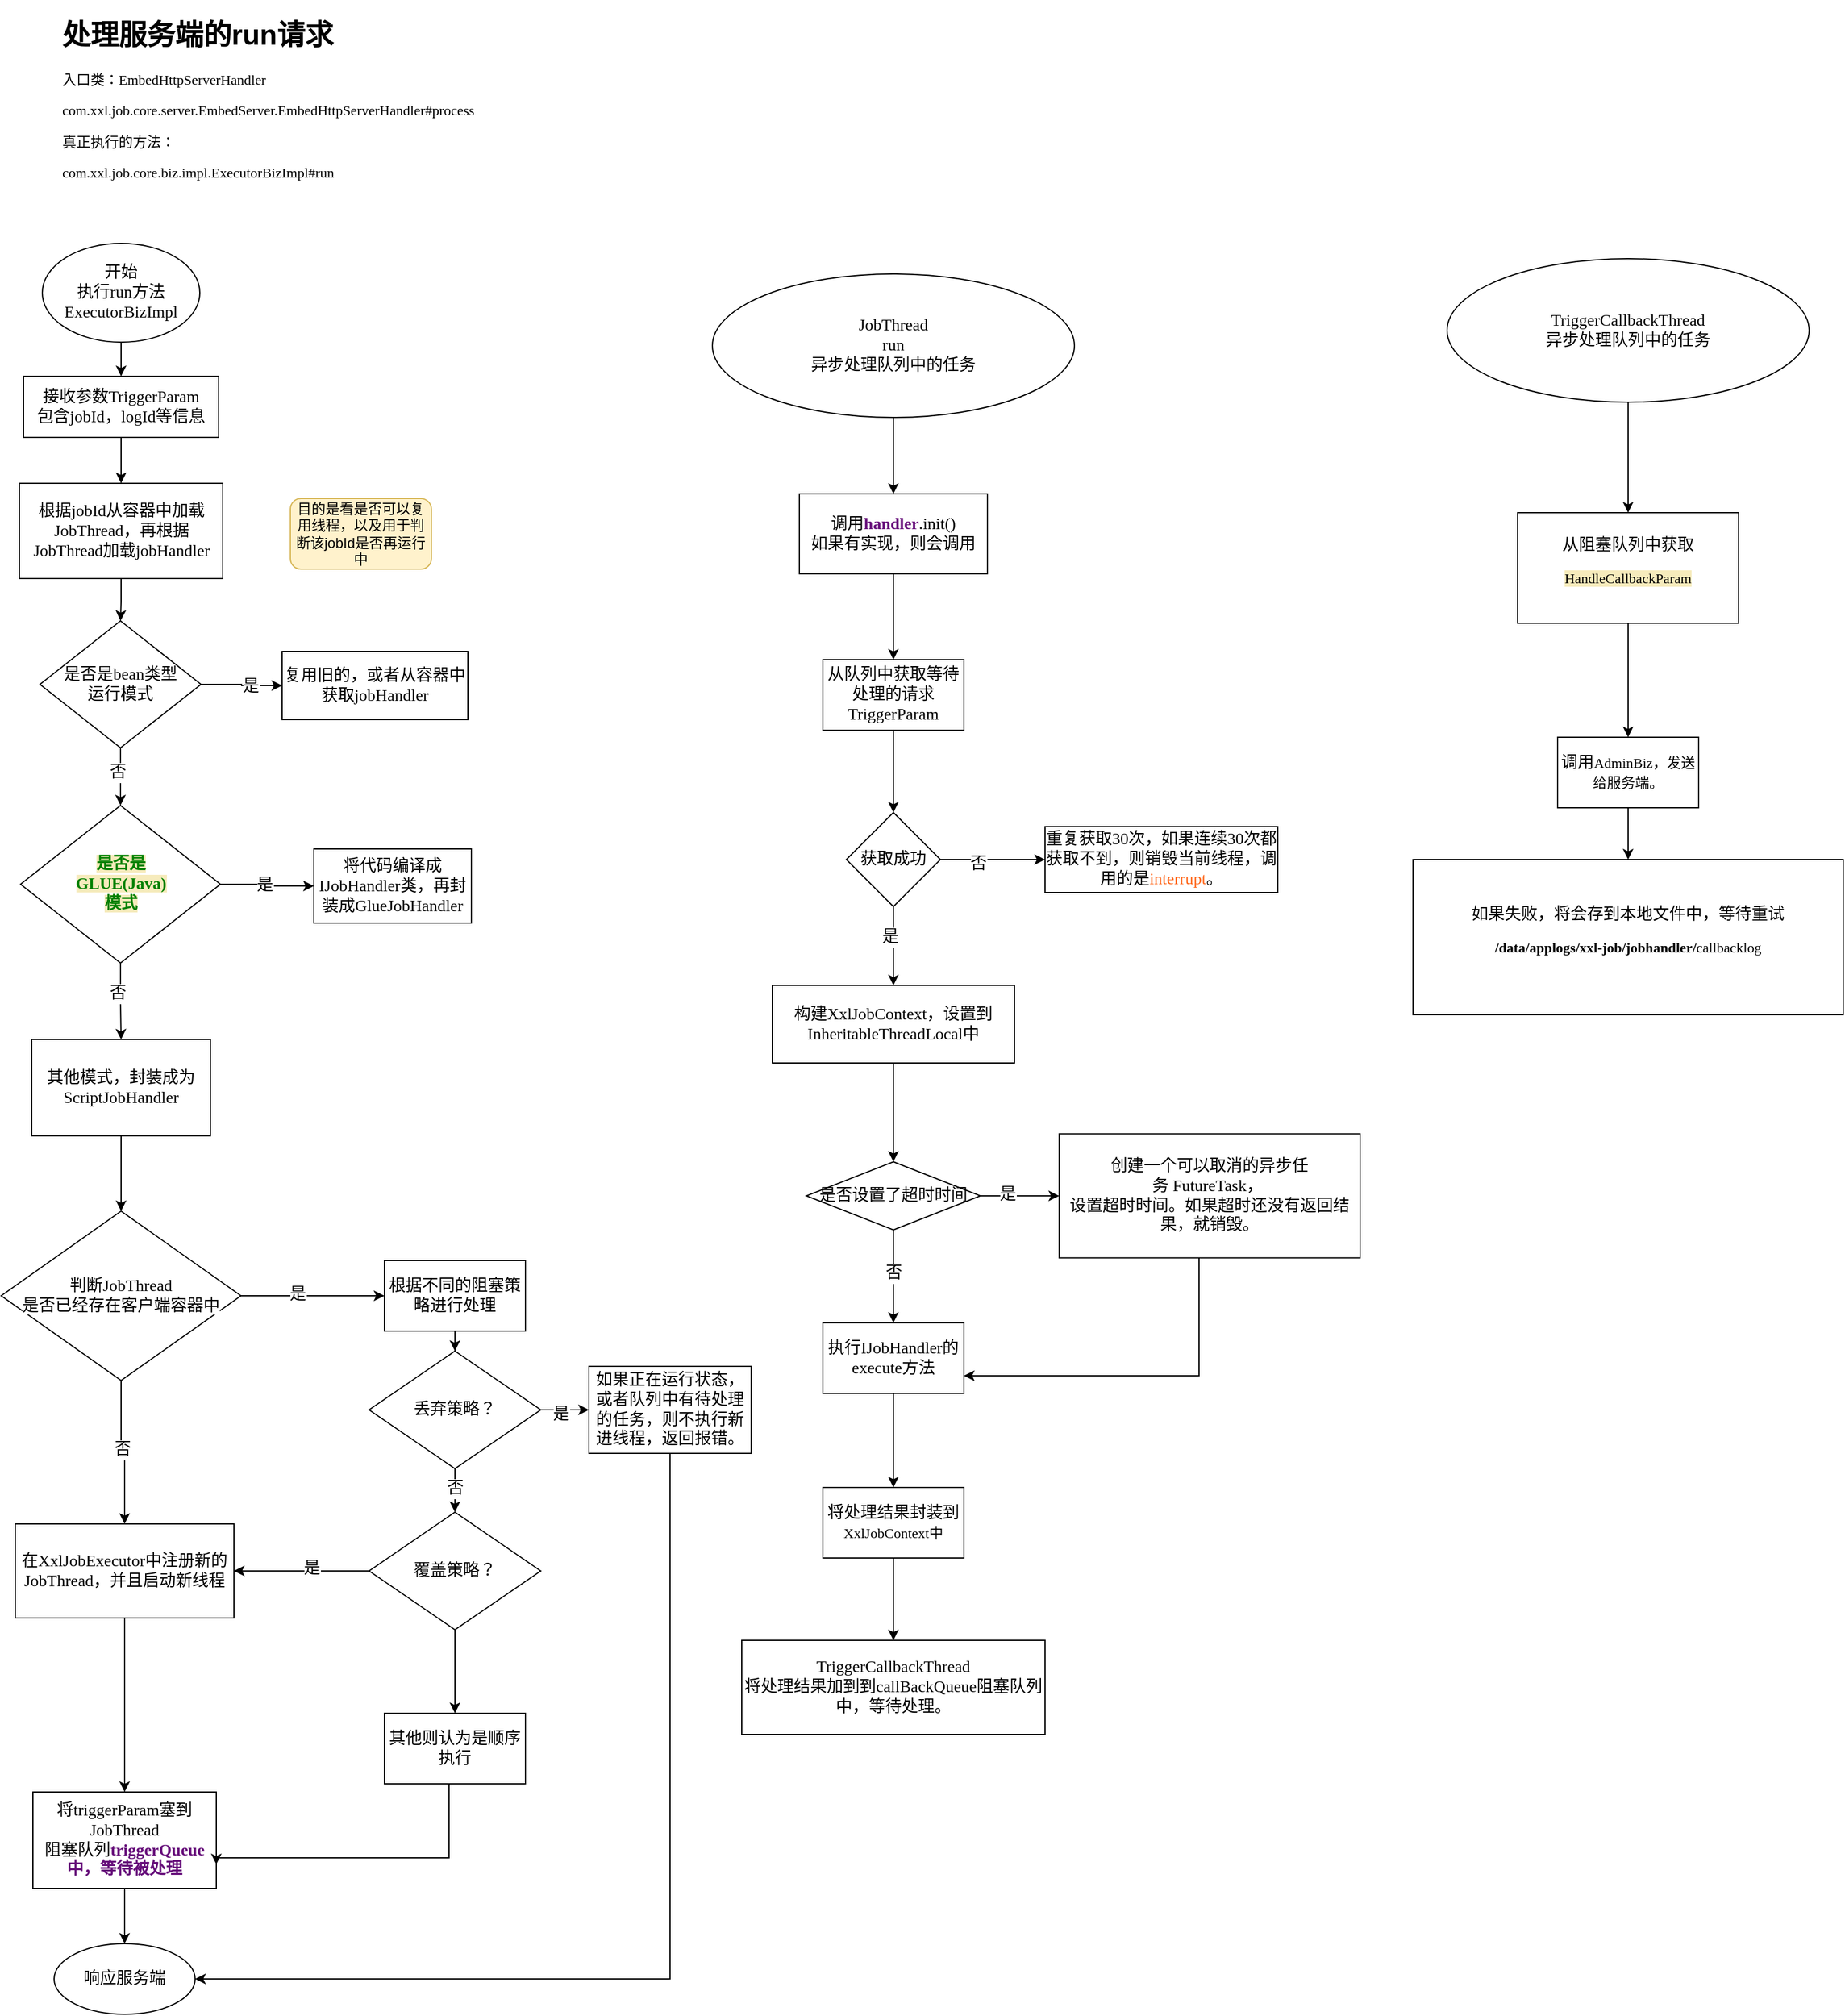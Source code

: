 <mxfile compressed="true" version="14.6.13" type="device"><diagram id="u4tjTjWzsr1SBIeqEmj4" name="第 1 页"><mxGraphModel dx="1113" dy="706" grid="0" gridSize="10" guides="1" tooltips="1" connect="1" arrows="1" fold="1" page="1" pageScale="1" pageWidth="1654" pageHeight="2336" math="0" shadow="0"><root><mxCell id="0"/><mxCell id="1" parent="0"/><mxCell id="8iMYraTy2iBjFbim2KDe-3" value="" style="edgeStyle=orthogonalEdgeStyle;rounded=0;orthogonalLoop=1;jettySize=auto;html=1;fontFamily=Times New Roman;fontSize=14;" parent="1" source="8iMYraTy2iBjFbim2KDe-1" target="8iMYraTy2iBjFbim2KDe-2" edge="1"><mxGeometry relative="1" as="geometry"/></mxCell><mxCell id="8iMYraTy2iBjFbim2KDe-1" value="开始&lt;br style=&quot;font-size: 14px;&quot;&gt;执行run方法&lt;br style=&quot;font-size: 14px;&quot;&gt;&lt;div style=&quot;background-color: rgb(255, 255, 255); font-size: 14px;&quot;&gt;ExecutorBizImpl&lt;/div&gt;" style="ellipse;whiteSpace=wrap;html=1;fontFamily=Times New Roman;fontSize=14;" parent="1" vertex="1"><mxGeometry x="85" y="237" width="134" height="84" as="geometry"/></mxCell><mxCell id="8iMYraTy2iBjFbim2KDe-11" value="" style="edgeStyle=orthogonalEdgeStyle;rounded=0;orthogonalLoop=1;jettySize=auto;html=1;fontFamily=Times New Roman;fontSize=14;" parent="1" source="8iMYraTy2iBjFbim2KDe-2" target="8iMYraTy2iBjFbim2KDe-10" edge="1"><mxGeometry relative="1" as="geometry"/></mxCell><mxCell id="8iMYraTy2iBjFbim2KDe-2" value="接收参数&lt;span style=&quot;background-color: rgb(255, 255, 255); font-size: 14px;&quot;&gt;TriggerParam&lt;br style=&quot;font-size: 14px;&quot;&gt;包含jobId，logId等信息&lt;br style=&quot;font-size: 14px;&quot;&gt;&lt;/span&gt;" style="whiteSpace=wrap;html=1;fontFamily=Times New Roman;fontSize=14;" parent="1" vertex="1"><mxGeometry x="69" y="350" width="166" height="52" as="geometry"/></mxCell><mxCell id="8iMYraTy2iBjFbim2KDe-14" value="" style="edgeStyle=orthogonalEdgeStyle;rounded=0;orthogonalLoop=1;jettySize=auto;html=1;fontFamily=Times New Roman;fontSize=14;" parent="1" source="8iMYraTy2iBjFbim2KDe-4" target="8iMYraTy2iBjFbim2KDe-13" edge="1"><mxGeometry relative="1" as="geometry"/></mxCell><mxCell id="8iMYraTy2iBjFbim2KDe-15" value="是" style="edgeLabel;html=1;align=center;verticalAlign=middle;resizable=0;points=[];fontFamily=Times New Roman;fontSize=14;" parent="8iMYraTy2iBjFbim2KDe-14" vertex="1" connectable="0"><mxGeometry x="0.233" y="-1" relative="1" as="geometry"><mxPoint as="offset"/></mxGeometry></mxCell><mxCell id="8iMYraTy2iBjFbim2KDe-42" value="" style="edgeStyle=orthogonalEdgeStyle;rounded=0;orthogonalLoop=1;jettySize=auto;html=1;fontFamily=Times New Roman;fontSize=14;" parent="1" source="8iMYraTy2iBjFbim2KDe-4" target="8iMYraTy2iBjFbim2KDe-41" edge="1"><mxGeometry relative="1" as="geometry"/></mxCell><mxCell id="8iMYraTy2iBjFbim2KDe-48" value="否" style="edgeLabel;html=1;align=center;verticalAlign=middle;resizable=0;points=[];fontFamily=Times New Roman;fontSize=14;" parent="8iMYraTy2iBjFbim2KDe-42" vertex="1" connectable="0"><mxGeometry x="-0.15" y="-3" relative="1" as="geometry"><mxPoint as="offset"/></mxGeometry></mxCell><mxCell id="8iMYraTy2iBjFbim2KDe-4" value="是否是bean类型&lt;br&gt;运行模式" style="rhombus;whiteSpace=wrap;html=1;fontFamily=Times New Roman;fontSize=14;" parent="1" vertex="1"><mxGeometry x="83" y="558" width="137" height="108" as="geometry"/></mxCell><mxCell id="8iMYraTy2iBjFbim2KDe-12" value="" style="edgeStyle=orthogonalEdgeStyle;rounded=0;orthogonalLoop=1;jettySize=auto;html=1;fontFamily=Times New Roman;fontSize=14;" parent="1" source="8iMYraTy2iBjFbim2KDe-10" target="8iMYraTy2iBjFbim2KDe-4" edge="1"><mxGeometry relative="1" as="geometry"/></mxCell><mxCell id="8iMYraTy2iBjFbim2KDe-10" value="&lt;span style=&quot;background-color: rgb(255 , 255 , 255) ; font-size: 14px&quot;&gt;根据&lt;/span&gt;&lt;span style=&quot;background-color: rgb(255 , 255 , 255) ; font-size: 14px&quot;&gt;jobId从容器中加载&lt;/span&gt;&lt;span style=&quot;background-color: rgb(255 , 255 , 255) ; font-size: 14px&quot;&gt;JobThread，再根据&lt;/span&gt;&lt;span style=&quot;background-color: rgb(255 , 255 , 255) ; font-size: 14px&quot;&gt;JobThread加载&lt;/span&gt;&lt;span style=&quot;background-color: rgb(255 , 255 , 255) ; font-size: 14px&quot;&gt;jobHandler&lt;/span&gt;" style="whiteSpace=wrap;html=1;fontFamily=Times New Roman;fontSize=14;" parent="1" vertex="1"><mxGeometry x="65.5" y="441" width="173" height="81" as="geometry"/></mxCell><mxCell id="8iMYraTy2iBjFbim2KDe-13" value="复用旧的，或者从容器中获取&lt;span style=&quot;background-color: rgb(255, 255, 255); font-size: 14px;&quot;&gt;jobHandler&lt;/span&gt;" style="whiteSpace=wrap;html=1;fontFamily=Times New Roman;fontSize=14;" parent="1" vertex="1"><mxGeometry x="289" y="584" width="158" height="58" as="geometry"/></mxCell><mxCell id="8iMYraTy2iBjFbim2KDe-18" value="" style="edgeStyle=orthogonalEdgeStyle;rounded=0;orthogonalLoop=1;jettySize=auto;html=1;" parent="1" edge="1"><mxGeometry relative="1" as="geometry"><mxPoint x="941" y="345" as="sourcePoint"/></mxGeometry></mxCell><mxCell id="8iMYraTy2iBjFbim2KDe-20" value="" style="edgeStyle=orthogonalEdgeStyle;rounded=0;orthogonalLoop=1;jettySize=auto;html=1;" parent="1" edge="1"><mxGeometry relative="1" as="geometry"><mxPoint x="941" y="476" as="sourcePoint"/></mxGeometry></mxCell><mxCell id="8iMYraTy2iBjFbim2KDe-22" value="" style="edgeStyle=orthogonalEdgeStyle;rounded=0;orthogonalLoop=1;jettySize=auto;html=1;" parent="1" edge="1"><mxGeometry relative="1" as="geometry"><mxPoint x="941" y="601" as="sourcePoint"/></mxGeometry></mxCell><mxCell id="8iMYraTy2iBjFbim2KDe-25" value="" style="edgeStyle=orthogonalEdgeStyle;rounded=0;orthogonalLoop=1;jettySize=auto;html=1;fontFamily=Times New Roman;fontSize=14;" parent="1" source="8iMYraTy2iBjFbim2KDe-23" target="8iMYraTy2iBjFbim2KDe-24" edge="1"><mxGeometry relative="1" as="geometry"/></mxCell><mxCell id="8iMYraTy2iBjFbim2KDe-23" value="&lt;div style=&quot;background-color: rgb(255, 255, 255); font-size: 14px;&quot;&gt;JobThread&lt;/div&gt;&lt;div style=&quot;background-color: rgb(255, 255, 255); font-size: 14px;&quot;&gt;run&lt;/div&gt;&lt;div style=&quot;background-color: rgb(255, 255, 255); font-size: 14px;&quot;&gt;异步处理队列中的任务&lt;/div&gt;" style="ellipse;whiteSpace=wrap;html=1;fontFamily=Times New Roman;fontSize=14;" parent="1" vertex="1"><mxGeometry x="655" y="263" width="308" height="122" as="geometry"/></mxCell><mxCell id="8iMYraTy2iBjFbim2KDe-119" value="" style="edgeStyle=orthogonalEdgeStyle;rounded=0;orthogonalLoop=1;jettySize=auto;html=1;fontFamily=Times New Roman;fontSize=14;" parent="1" source="8iMYraTy2iBjFbim2KDe-24" target="8iMYraTy2iBjFbim2KDe-118" edge="1"><mxGeometry relative="1" as="geometry"/></mxCell><mxCell id="8iMYraTy2iBjFbim2KDe-24" value="调用&lt;span style=&quot;font-size: 14px; color: rgb(102, 14, 122); font-weight: bold;&quot;&gt;handler&lt;/span&gt;&lt;span style=&quot;background-color: rgb(255, 255, 255); font-size: 14px;&quot;&gt;.init()&lt;br style=&quot;font-size: 14px;&quot;&gt;如果有实现，则会调用&lt;br style=&quot;font-size: 14px;&quot;&gt;&lt;/span&gt;" style="whiteSpace=wrap;html=1;fontFamily=Times New Roman;fontSize=14;" parent="1" vertex="1"><mxGeometry x="729" y="450" width="160" height="68" as="geometry"/></mxCell><mxCell id="8iMYraTy2iBjFbim2KDe-38" value="&lt;h1&gt;处理服务端的run请求&lt;/h1&gt;&lt;p&gt;入口类：&lt;span style=&quot;background-color: rgb(255 , 255 , 255) ; font-family: &amp;#34;menlo&amp;#34; ; font-size: 9pt&quot;&gt;EmbedHttpServerHandler&lt;/span&gt;&lt;/p&gt;&lt;p&gt;&lt;span style=&quot;background-color: rgb(255 , 255 , 255)&quot;&gt;&lt;font face=&quot;Menlo&quot;&gt;com.xxl.job.core.server.EmbedServer.EmbedHttpServerHandler#process&lt;/font&gt;&lt;br&gt;&lt;/span&gt;&lt;/p&gt;&lt;p&gt;&lt;font face=&quot;Menlo&quot;&gt;&lt;span style=&quot;background-color: rgb(255 , 255 , 255)&quot;&gt;真正执行的方法：&lt;/span&gt;&lt;/font&gt;&lt;/p&gt;&lt;p&gt;&lt;font face=&quot;Menlo&quot;&gt;&lt;span style=&quot;background-color: rgb(255 , 255 , 255)&quot;&gt;com.xxl.job.core.biz.impl.ExecutorBizImpl#run&lt;br&gt;&lt;/span&gt;&lt;/font&gt;&lt;/p&gt;" style="text;html=1;strokeColor=none;fillColor=none;spacing=5;spacingTop=-20;whiteSpace=wrap;overflow=hidden;rounded=0;" parent="1" vertex="1"><mxGeometry x="97" y="40" width="565" height="156" as="geometry"/></mxCell><mxCell id="8iMYraTy2iBjFbim2KDe-46" value="" style="edgeStyle=orthogonalEdgeStyle;rounded=0;orthogonalLoop=1;jettySize=auto;html=1;fontFamily=Times New Roman;fontSize=14;" parent="1" source="8iMYraTy2iBjFbim2KDe-41" target="8iMYraTy2iBjFbim2KDe-45" edge="1"><mxGeometry relative="1" as="geometry"/></mxCell><mxCell id="8iMYraTy2iBjFbim2KDe-47" value="是" style="edgeLabel;html=1;align=center;verticalAlign=middle;resizable=0;points=[];fontFamily=Times New Roman;fontSize=14;" parent="8iMYraTy2iBjFbim2KDe-46" vertex="1" connectable="0"><mxGeometry x="-0.011" y="-3" relative="1" as="geometry"><mxPoint as="offset"/></mxGeometry></mxCell><mxCell id="8iMYraTy2iBjFbim2KDe-50" value="" style="edgeStyle=orthogonalEdgeStyle;rounded=0;orthogonalLoop=1;jettySize=auto;html=1;fontFamily=Times New Roman;fontSize=14;" parent="1" source="8iMYraTy2iBjFbim2KDe-41" target="8iMYraTy2iBjFbim2KDe-49" edge="1"><mxGeometry relative="1" as="geometry"/></mxCell><mxCell id="8iMYraTy2iBjFbim2KDe-51" value="否" style="edgeLabel;html=1;align=center;verticalAlign=middle;resizable=0;points=[];fontFamily=Times New Roman;fontSize=14;" parent="8iMYraTy2iBjFbim2KDe-50" vertex="1" connectable="0"><mxGeometry x="-0.2" y="-3" relative="1" as="geometry"><mxPoint as="offset"/></mxGeometry></mxCell><mxCell id="8iMYraTy2iBjFbim2KDe-41" value="&lt;div style=&quot;background-color: rgb(255, 255, 255); font-size: 14px;&quot;&gt;&lt;span style=&quot;color: rgb(0, 128, 0); background-color: rgb(246, 235, 188); font-weight: bold; font-size: 14px;&quot;&gt;是否是&lt;/span&gt;&lt;/div&gt;&lt;div style=&quot;background-color: rgb(255, 255, 255); font-size: 14px;&quot;&gt;&lt;span style=&quot;color: rgb(0, 128, 0); background-color: rgb(246, 235, 188); font-weight: bold; font-size: 14px;&quot;&gt;GLUE(Java)&lt;/span&gt;&lt;/div&gt;&lt;div style=&quot;font-size: 14px;&quot;&gt;&lt;font color=&quot;#008000&quot; style=&quot;font-size: 14px;&quot;&gt;&lt;span style=&quot;background-color: rgb(246, 235, 188); font-size: 14px;&quot;&gt;&lt;b style=&quot;font-size: 14px;&quot;&gt;模式&lt;/b&gt;&lt;/span&gt;&lt;/font&gt;&lt;/div&gt;" style="rhombus;whiteSpace=wrap;html=1;fontFamily=Times New Roman;fontSize=14;" parent="1" vertex="1"><mxGeometry x="66.5" y="715" width="170" height="134" as="geometry"/></mxCell><mxCell id="8iMYraTy2iBjFbim2KDe-45" value="将代码编译成&lt;span style=&quot;background-color: rgb(255, 255, 255); font-size: 14px;&quot;&gt;IJobHandler类，再封装成&lt;/span&gt;&lt;span style=&quot;background-color: rgb(255, 255, 255); font-size: 14px;&quot;&gt;GlueJobHandler&lt;/span&gt;" style="whiteSpace=wrap;html=1;fontFamily=Times New Roman;fontSize=14;" parent="1" vertex="1"><mxGeometry x="316" y="752" width="134" height="63" as="geometry"/></mxCell><mxCell id="8iMYraTy2iBjFbim2KDe-57" value="" style="edgeStyle=orthogonalEdgeStyle;rounded=0;orthogonalLoop=1;jettySize=auto;html=1;fontFamily=Times New Roman;fontSize=14;" parent="1" source="8iMYraTy2iBjFbim2KDe-49" target="8iMYraTy2iBjFbim2KDe-56" edge="1"><mxGeometry relative="1" as="geometry"/></mxCell><mxCell id="8iMYraTy2iBjFbim2KDe-49" value="&lt;div&gt;其他模式，封装成为&lt;/div&gt;&lt;div&gt;ScriptJobHandler&lt;/div&gt;" style="whiteSpace=wrap;html=1;fontFamily=Times New Roman;fontSize=14;" parent="1" vertex="1"><mxGeometry x="76" y="914" width="152" height="82" as="geometry"/></mxCell><mxCell id="8iMYraTy2iBjFbim2KDe-59" value="" style="edgeStyle=orthogonalEdgeStyle;rounded=0;orthogonalLoop=1;jettySize=auto;html=1;fontFamily=Times New Roman;fontSize=14;" parent="1" source="8iMYraTy2iBjFbim2KDe-56" target="8iMYraTy2iBjFbim2KDe-58" edge="1"><mxGeometry relative="1" as="geometry"/></mxCell><mxCell id="8iMYraTy2iBjFbim2KDe-60" value="是" style="edgeLabel;html=1;align=center;verticalAlign=middle;resizable=0;points=[];fontFamily=Times New Roman;fontSize=14;" parent="8iMYraTy2iBjFbim2KDe-59" vertex="1" connectable="0"><mxGeometry x="-0.213" y="1" relative="1" as="geometry"><mxPoint as="offset"/></mxGeometry></mxCell><mxCell id="8iMYraTy2iBjFbim2KDe-62" value="" style="edgeStyle=orthogonalEdgeStyle;rounded=0;orthogonalLoop=1;jettySize=auto;html=1;fontFamily=Times New Roman;fontSize=14;" parent="1" source="8iMYraTy2iBjFbim2KDe-56" target="8iMYraTy2iBjFbim2KDe-61" edge="1"><mxGeometry relative="1" as="geometry"/></mxCell><mxCell id="8iMYraTy2iBjFbim2KDe-64" value="否" style="edgeLabel;html=1;align=center;verticalAlign=middle;resizable=0;points=[];fontFamily=Times New Roman;fontSize=14;" parent="8iMYraTy2iBjFbim2KDe-62" vertex="1" connectable="0"><mxGeometry x="-0.066" y="1" relative="1" as="geometry"><mxPoint as="offset"/></mxGeometry></mxCell><mxCell id="8iMYraTy2iBjFbim2KDe-56" value="判断&lt;span style=&quot;background-color: rgb(255 , 255 , 255) ; font-size: 14px&quot;&gt;JobThread&lt;br&gt;是否已经存在客户端容器中&lt;/span&gt;" style="rhombus;whiteSpace=wrap;html=1;fontFamily=Times New Roman;fontSize=14;" parent="1" vertex="1"><mxGeometry x="50" y="1060" width="204" height="144" as="geometry"/></mxCell><mxCell id="8iMYraTy2iBjFbim2KDe-77" value="" style="edgeStyle=orthogonalEdgeStyle;rounded=0;orthogonalLoop=1;jettySize=auto;html=1;fontFamily=Times New Roman;fontSize=14;" parent="1" source="8iMYraTy2iBjFbim2KDe-58" target="8iMYraTy2iBjFbim2KDe-76" edge="1"><mxGeometry relative="1" as="geometry"/></mxCell><mxCell id="8iMYraTy2iBjFbim2KDe-58" value="根据不同的阻塞策略进行处理" style="whiteSpace=wrap;html=1;fontFamily=Times New Roman;fontSize=14;" parent="1" vertex="1"><mxGeometry x="376" y="1102" width="120" height="60" as="geometry"/></mxCell><mxCell id="8iMYraTy2iBjFbim2KDe-70" value="" style="edgeStyle=orthogonalEdgeStyle;rounded=0;orthogonalLoop=1;jettySize=auto;html=1;fontFamily=Times New Roman;fontSize=14;" parent="1" source="8iMYraTy2iBjFbim2KDe-61" target="8iMYraTy2iBjFbim2KDe-69" edge="1"><mxGeometry relative="1" as="geometry"/></mxCell><mxCell id="8iMYraTy2iBjFbim2KDe-61" value="在&lt;span style=&quot;background-color: rgb(255, 255, 255); font-size: 14px;&quot;&gt;XxlJobExecutor中注册新的&lt;/span&gt;&lt;span style=&quot;background-color: rgb(255, 255, 255); font-size: 14px;&quot;&gt;JobThread，并且启动新线程&lt;/span&gt;" style="whiteSpace=wrap;html=1;fontFamily=Times New Roman;fontSize=14;" parent="1" vertex="1"><mxGeometry x="62" y="1326" width="186" height="80" as="geometry"/></mxCell><mxCell id="8iMYraTy2iBjFbim2KDe-98" value="" style="edgeStyle=orthogonalEdgeStyle;rounded=0;orthogonalLoop=1;jettySize=auto;html=1;fontFamily=Times New Roman;fontSize=14;" parent="1" source="8iMYraTy2iBjFbim2KDe-69" target="8iMYraTy2iBjFbim2KDe-97" edge="1"><mxGeometry relative="1" as="geometry"/></mxCell><mxCell id="8iMYraTy2iBjFbim2KDe-69" value="将&lt;span style=&quot;background-color: rgb(255 , 255 , 255) ; font-size: 14px&quot;&gt;triggerParam塞到&lt;/span&gt;&lt;span style=&quot;background-color: rgb(255 , 255 , 255) ; font-size: 14px&quot;&gt;JobThread&lt;/span&gt;&lt;span style=&quot;background-color: rgb(255 , 255 , 255) ; font-size: 14px&quot;&gt;&lt;br style=&quot;font-size: 14px&quot;&gt;阻塞队列&lt;/span&gt;&lt;span style=&quot;color: rgb(102 , 14 , 122) ; font-weight: bold ; background-color: rgb(255 , 255 , 255) ; font-size: 14px&quot;&gt;triggerQueue中，等待被处理&lt;/span&gt;" style="whiteSpace=wrap;html=1;fontFamily=Times New Roman;fontSize=14;" parent="1" vertex="1"><mxGeometry x="77" y="1554" width="156" height="82" as="geometry"/></mxCell><mxCell id="8iMYraTy2iBjFbim2KDe-80" value="" style="edgeStyle=orthogonalEdgeStyle;rounded=0;orthogonalLoop=1;jettySize=auto;html=1;fontFamily=Times New Roman;fontSize=14;" parent="1" source="8iMYraTy2iBjFbim2KDe-76" target="8iMYraTy2iBjFbim2KDe-79" edge="1"><mxGeometry relative="1" as="geometry"/></mxCell><mxCell id="8iMYraTy2iBjFbim2KDe-81" value="否" style="edgeLabel;html=1;align=center;verticalAlign=middle;resizable=0;points=[];fontFamily=Times New Roman;fontSize=14;" parent="8iMYraTy2iBjFbim2KDe-80" vertex="1" connectable="0"><mxGeometry x="-0.22" relative="1" as="geometry"><mxPoint as="offset"/></mxGeometry></mxCell><mxCell id="8iMYraTy2iBjFbim2KDe-88" value="" style="edgeStyle=orthogonalEdgeStyle;rounded=0;orthogonalLoop=1;jettySize=auto;html=1;fontFamily=Times New Roman;fontSize=14;" parent="1" source="8iMYraTy2iBjFbim2KDe-76" target="8iMYraTy2iBjFbim2KDe-87" edge="1"><mxGeometry relative="1" as="geometry"/></mxCell><mxCell id="8iMYraTy2iBjFbim2KDe-89" value="是" style="edgeLabel;html=1;align=center;verticalAlign=middle;resizable=0;points=[];fontFamily=Times New Roman;fontSize=14;" parent="8iMYraTy2iBjFbim2KDe-88" vertex="1" connectable="0"><mxGeometry x="-0.161" y="-4" relative="1" as="geometry"><mxPoint as="offset"/></mxGeometry></mxCell><mxCell id="8iMYraTy2iBjFbim2KDe-76" value="丢弃策略？" style="rhombus;whiteSpace=wrap;html=1;fontFamily=Times New Roman;fontSize=14;" parent="1" vertex="1"><mxGeometry x="363" y="1179" width="146" height="100" as="geometry"/></mxCell><mxCell id="8iMYraTy2iBjFbim2KDe-82" style="edgeStyle=orthogonalEdgeStyle;rounded=0;orthogonalLoop=1;jettySize=auto;html=1;fontFamily=Times New Roman;fontSize=14;" parent="1" source="8iMYraTy2iBjFbim2KDe-79" target="8iMYraTy2iBjFbim2KDe-61" edge="1"><mxGeometry relative="1" as="geometry"/></mxCell><mxCell id="8iMYraTy2iBjFbim2KDe-83" value="是" style="edgeLabel;html=1;align=center;verticalAlign=middle;resizable=0;points=[];fontFamily=Times New Roman;fontSize=14;" parent="8iMYraTy2iBjFbim2KDe-82" vertex="1" connectable="0"><mxGeometry x="-0.151" y="-2" relative="1" as="geometry"><mxPoint as="offset"/></mxGeometry></mxCell><mxCell id="8iMYraTy2iBjFbim2KDe-85" value="" style="edgeStyle=orthogonalEdgeStyle;rounded=0;orthogonalLoop=1;jettySize=auto;html=1;fontFamily=Times New Roman;fontSize=14;" parent="1" source="8iMYraTy2iBjFbim2KDe-79" target="8iMYraTy2iBjFbim2KDe-84" edge="1"><mxGeometry relative="1" as="geometry"/></mxCell><mxCell id="8iMYraTy2iBjFbim2KDe-79" value="覆盖策略？" style="rhombus;whiteSpace=wrap;html=1;fontFamily=Times New Roman;fontSize=14;" parent="1" vertex="1"><mxGeometry x="363" y="1316" width="146" height="100" as="geometry"/></mxCell><mxCell id="8iMYraTy2iBjFbim2KDe-86" style="edgeStyle=orthogonalEdgeStyle;rounded=0;orthogonalLoop=1;jettySize=auto;html=1;entryX=1;entryY=0.75;entryDx=0;entryDy=0;fontFamily=Times New Roman;fontSize=14;" parent="1" source="8iMYraTy2iBjFbim2KDe-84" target="8iMYraTy2iBjFbim2KDe-69" edge="1"><mxGeometry relative="1" as="geometry"><Array as="points"><mxPoint x="431" y="1610"/></Array></mxGeometry></mxCell><mxCell id="8iMYraTy2iBjFbim2KDe-84" value="其他则认为是顺序执行" style="whiteSpace=wrap;html=1;fontFamily=Times New Roman;fontSize=14;" parent="1" vertex="1"><mxGeometry x="376" y="1487" width="120" height="60" as="geometry"/></mxCell><mxCell id="wRiNrH_xBujUPNKRcKPB-4" style="edgeStyle=orthogonalEdgeStyle;rounded=0;orthogonalLoop=1;jettySize=auto;html=1;" edge="1" parent="1" source="8iMYraTy2iBjFbim2KDe-87" target="8iMYraTy2iBjFbim2KDe-97"><mxGeometry relative="1" as="geometry"><Array as="points"><mxPoint x="619" y="1713"/></Array></mxGeometry></mxCell><mxCell id="8iMYraTy2iBjFbim2KDe-87" value="如果正在运行状态，或者队列中有待处理的任务，则不执行新进线程，返回报错。" style="whiteSpace=wrap;html=1;fontFamily=Times New Roman;fontSize=14;" parent="1" vertex="1"><mxGeometry x="550" y="1192" width="138" height="74" as="geometry"/></mxCell><mxCell id="8iMYraTy2iBjFbim2KDe-97" value="响应服务端" style="ellipse;whiteSpace=wrap;html=1;fontFamily=Times New Roman;fontSize=14;" parent="1" vertex="1"><mxGeometry x="95" y="1683" width="120" height="60" as="geometry"/></mxCell><mxCell id="8iMYraTy2iBjFbim2KDe-121" value="" style="edgeStyle=orthogonalEdgeStyle;rounded=0;orthogonalLoop=1;jettySize=auto;html=1;fontFamily=Times New Roman;fontSize=14;" parent="1" source="8iMYraTy2iBjFbim2KDe-118" target="8iMYraTy2iBjFbim2KDe-120" edge="1"><mxGeometry relative="1" as="geometry"/></mxCell><mxCell id="8iMYraTy2iBjFbim2KDe-118" value="从队列中获取等待处理的请求&lt;span style=&quot;background-color: rgb(255, 255, 255); font-size: 14px;&quot;&gt;TriggerParam&lt;/span&gt;" style="whiteSpace=wrap;html=1;fontFamily=Times New Roman;fontSize=14;" parent="1" vertex="1"><mxGeometry x="749" y="591" width="120" height="60" as="geometry"/></mxCell><mxCell id="8iMYraTy2iBjFbim2KDe-123" value="" style="edgeStyle=orthogonalEdgeStyle;rounded=0;orthogonalLoop=1;jettySize=auto;html=1;fontFamily=Times New Roman;fontSize=14;" parent="1" source="8iMYraTy2iBjFbim2KDe-120" target="8iMYraTy2iBjFbim2KDe-122" edge="1"><mxGeometry relative="1" as="geometry"/></mxCell><mxCell id="8iMYraTy2iBjFbim2KDe-124" value="是" style="edgeLabel;html=1;align=center;verticalAlign=middle;resizable=0;points=[];fontFamily=Times New Roman;fontSize=14;" parent="8iMYraTy2iBjFbim2KDe-123" vertex="1" connectable="0"><mxGeometry x="-0.233" y="-3" relative="1" as="geometry"><mxPoint as="offset"/></mxGeometry></mxCell><mxCell id="8iMYraTy2iBjFbim2KDe-126" value="" style="edgeStyle=orthogonalEdgeStyle;rounded=0;orthogonalLoop=1;jettySize=auto;html=1;fontFamily=Times New Roman;fontSize=14;" parent="1" source="8iMYraTy2iBjFbim2KDe-120" target="8iMYraTy2iBjFbim2KDe-125" edge="1"><mxGeometry relative="1" as="geometry"/></mxCell><mxCell id="8iMYraTy2iBjFbim2KDe-127" value="否" style="edgeLabel;html=1;align=center;verticalAlign=middle;resizable=0;points=[];fontFamily=Times New Roman;fontSize=14;" parent="8iMYraTy2iBjFbim2KDe-126" vertex="1" connectable="0"><mxGeometry x="-0.289" y="-4" relative="1" as="geometry"><mxPoint as="offset"/></mxGeometry></mxCell><mxCell id="8iMYraTy2iBjFbim2KDe-120" value="获取成功" style="rhombus;whiteSpace=wrap;html=1;fontFamily=Times New Roman;fontSize=14;" parent="1" vertex="1"><mxGeometry x="769" y="721" width="80" height="80" as="geometry"/></mxCell><mxCell id="8iMYraTy2iBjFbim2KDe-130" value="" style="edgeStyle=orthogonalEdgeStyle;rounded=0;orthogonalLoop=1;jettySize=auto;html=1;fontFamily=Times New Roman;fontSize=14;" parent="1" source="8iMYraTy2iBjFbim2KDe-122" target="8iMYraTy2iBjFbim2KDe-129" edge="1"><mxGeometry relative="1" as="geometry"/></mxCell><mxCell id="8iMYraTy2iBjFbim2KDe-122" value="构建&lt;span style=&quot;background-color: rgb(255, 255, 255); font-size: 14px;&quot;&gt;XxlJobContext，设置到&lt;/span&gt;&lt;span style=&quot;background-color: rgb(255, 255, 255); font-size: 14px;&quot;&gt;InheritableThreadLocal中&lt;/span&gt;" style="whiteSpace=wrap;html=1;fontFamily=Times New Roman;fontSize=14;" parent="1" vertex="1"><mxGeometry x="706" y="868" width="206" height="66" as="geometry"/></mxCell><mxCell id="8iMYraTy2iBjFbim2KDe-125" value="重复获取30次，如果连续30次都获取不到，则销毁当前线程，调用的是&lt;span style=&quot;background-color: rgb(255, 255, 255); font-size: 14px;&quot;&gt;&lt;font color=&quot;#ff6619&quot; style=&quot;font-size: 14px;&quot;&gt;interrupt&lt;/font&gt;&lt;/span&gt;&lt;span style=&quot;font-size: 14px;&quot;&gt;。&lt;/span&gt;" style="whiteSpace=wrap;html=1;fontFamily=Times New Roman;fontSize=14;" parent="1" vertex="1"><mxGeometry x="938" y="733" width="198" height="56" as="geometry"/></mxCell><mxCell id="8iMYraTy2iBjFbim2KDe-132" value="" style="edgeStyle=orthogonalEdgeStyle;rounded=0;orthogonalLoop=1;jettySize=auto;html=1;fontFamily=Times New Roman;fontSize=14;" parent="1" source="8iMYraTy2iBjFbim2KDe-129" target="8iMYraTy2iBjFbim2KDe-131" edge="1"><mxGeometry relative="1" as="geometry"/></mxCell><mxCell id="8iMYraTy2iBjFbim2KDe-133" value="是" style="edgeLabel;html=1;align=center;verticalAlign=middle;resizable=0;points=[];fontFamily=Times New Roman;fontSize=14;" parent="8iMYraTy2iBjFbim2KDe-132" vertex="1" connectable="0"><mxGeometry x="-0.319" y="1" relative="1" as="geometry"><mxPoint as="offset"/></mxGeometry></mxCell><mxCell id="8iMYraTy2iBjFbim2KDe-135" value="" style="edgeStyle=orthogonalEdgeStyle;rounded=0;orthogonalLoop=1;jettySize=auto;html=1;fontFamily=Times New Roman;fontSize=14;" parent="1" source="8iMYraTy2iBjFbim2KDe-129" target="8iMYraTy2iBjFbim2KDe-134" edge="1"><mxGeometry relative="1" as="geometry"/></mxCell><mxCell id="8iMYraTy2iBjFbim2KDe-136" value="否" style="edgeLabel;html=1;align=center;verticalAlign=middle;resizable=0;points=[];fontFamily=Times New Roman;fontSize=14;" parent="8iMYraTy2iBjFbim2KDe-135" vertex="1" connectable="0"><mxGeometry x="-0.063" relative="1" as="geometry"><mxPoint as="offset"/></mxGeometry></mxCell><mxCell id="8iMYraTy2iBjFbim2KDe-129" value="是否设置了超时时间" style="rhombus;whiteSpace=wrap;html=1;fontFamily=Times New Roman;fontSize=14;" parent="1" vertex="1"><mxGeometry x="735" y="1018" width="148" height="58" as="geometry"/></mxCell><mxCell id="8iMYraTy2iBjFbim2KDe-137" style="edgeStyle=orthogonalEdgeStyle;rounded=0;orthogonalLoop=1;jettySize=auto;html=1;entryX=1;entryY=0.75;entryDx=0;entryDy=0;fontFamily=Times New Roman;fontSize=14;" parent="1" source="8iMYraTy2iBjFbim2KDe-131" target="8iMYraTy2iBjFbim2KDe-134" edge="1"><mxGeometry relative="1" as="geometry"><Array as="points"><mxPoint x="1069" y="1200"/></Array></mxGeometry></mxCell><mxCell id="8iMYraTy2iBjFbim2KDe-131" value="创建一个可以取消的异步任务&amp;nbsp;&lt;span style=&quot;background-color: rgb(255, 255, 255); font-size: 14px;&quot;&gt;FutureTask，&amp;nbsp;&lt;/span&gt;&lt;br style=&quot;font-size: 14px;&quot;&gt;&lt;div style=&quot;background-color: rgb(255, 255, 255); font-size: 14px;&quot;&gt;设置超时时间。如果超时还没有返回结果，就销毁。&lt;/div&gt;" style="whiteSpace=wrap;html=1;fontFamily=Times New Roman;fontSize=14;" parent="1" vertex="1"><mxGeometry x="950" y="994.25" width="256" height="105.5" as="geometry"/></mxCell><mxCell id="SrXCiAfVU9x4IrGJDaPk-2" value="" style="edgeStyle=orthogonalEdgeStyle;rounded=0;orthogonalLoop=1;jettySize=auto;html=1;fontFamily=Times New Roman;fontSize=14;" parent="1" source="8iMYraTy2iBjFbim2KDe-134" target="SrXCiAfVU9x4IrGJDaPk-1" edge="1"><mxGeometry relative="1" as="geometry"/></mxCell><mxCell id="8iMYraTy2iBjFbim2KDe-134" value="执行&lt;span style=&quot;background-color: rgb(255, 255, 255); font-size: 14px;&quot;&gt;IJobHandler的&lt;/span&gt;&lt;span style=&quot;background-color: rgb(255, 255, 255); font-size: 14px;&quot;&gt;execute方法&lt;/span&gt;" style="whiteSpace=wrap;html=1;fontFamily=Times New Roman;fontSize=14;" parent="1" vertex="1"><mxGeometry x="749" y="1155" width="120" height="60" as="geometry"/></mxCell><mxCell id="8iMYraTy2iBjFbim2KDe-138" value="&lt;div style=&quot;background-color: rgb(255 , 255 , 255) ; font-size: 14px&quot;&gt;TriggerCallbackThread&lt;/div&gt;&lt;div style=&quot;background-color: rgb(255 , 255 , 255) ; font-size: 14px&quot;&gt;将处理结果加到到callBackQueue阻塞队列中，等待处理。&lt;/div&gt;" style="whiteSpace=wrap;html=1;fontFamily=Times New Roman;fontSize=14;" parent="1" vertex="1"><mxGeometry x="680" y="1425" width="258" height="80" as="geometry"/></mxCell><mxCell id="wRiNrH_xBujUPNKRcKPB-6" value="" style="edgeStyle=orthogonalEdgeStyle;rounded=0;orthogonalLoop=1;jettySize=auto;html=1;" edge="1" parent="1" source="8iMYraTy2iBjFbim2KDe-140" target="wRiNrH_xBujUPNKRcKPB-5"><mxGeometry relative="1" as="geometry"/></mxCell><mxCell id="8iMYraTy2iBjFbim2KDe-140" value="&lt;div style=&quot;background-color: rgb(255, 255, 255); font-size: 14px;&quot;&gt;&lt;div style=&quot;font-size: 14px;&quot;&gt;TriggerCallbackThread&lt;/div&gt;&lt;/div&gt;&lt;div style=&quot;background-color: rgb(255, 255, 255); font-size: 14px;&quot;&gt;异步处理队列中的任务&lt;/div&gt;" style="ellipse;whiteSpace=wrap;html=1;fontFamily=Times New Roman;fontSize=14;" parent="1" vertex="1"><mxGeometry x="1280" y="250" width="308" height="122" as="geometry"/></mxCell><mxCell id="SrXCiAfVU9x4IrGJDaPk-3" value="" style="edgeStyle=orthogonalEdgeStyle;rounded=0;orthogonalLoop=1;jettySize=auto;html=1;fontFamily=Times New Roman;fontSize=14;" parent="1" source="SrXCiAfVU9x4IrGJDaPk-1" target="8iMYraTy2iBjFbim2KDe-138" edge="1"><mxGeometry relative="1" as="geometry"/></mxCell><mxCell id="SrXCiAfVU9x4IrGJDaPk-1" value="将处理结果封装到&lt;span style=&quot;background-color: rgb(255 , 255 , 255) ; font-family: &amp;#34;menlo&amp;#34; ; font-size: 9pt&quot;&gt;XxlJobContext中&lt;/span&gt;" style="whiteSpace=wrap;html=1;fontFamily=Times New Roman;fontSize=14;" parent="1" vertex="1"><mxGeometry x="749" y="1295" width="120" height="60" as="geometry"/></mxCell><mxCell id="wRiNrH_xBujUPNKRcKPB-1" value="目的是看是否可以复用线程，以及用于判断该jobId是否再运行中" style="rounded=1;whiteSpace=wrap;html=1;fillColor=#fff2cc;strokeColor=#d6b656;" vertex="1" parent="1"><mxGeometry x="296" y="454" width="120" height="60" as="geometry"/></mxCell><mxCell id="wRiNrH_xBujUPNKRcKPB-8" value="" style="edgeStyle=orthogonalEdgeStyle;rounded=0;orthogonalLoop=1;jettySize=auto;html=1;" edge="1" parent="1" source="wRiNrH_xBujUPNKRcKPB-5" target="wRiNrH_xBujUPNKRcKPB-7"><mxGeometry relative="1" as="geometry"/></mxCell><mxCell id="wRiNrH_xBujUPNKRcKPB-5" value="从阻塞队列中获取&lt;br&gt;&lt;pre style=&quot;background-color: rgb(255 , 255 , 255) ; font-family: &amp;#34;menlo&amp;#34; ; font-size: 9pt&quot;&gt;&lt;span style=&quot;background-color: #f6ebbc&quot;&gt;HandleCallbackParam&lt;/span&gt;&lt;/pre&gt;" style="whiteSpace=wrap;html=1;fontFamily=Times New Roman;fontSize=14;" vertex="1" parent="1"><mxGeometry x="1340" y="466" width="188" height="94" as="geometry"/></mxCell><mxCell id="wRiNrH_xBujUPNKRcKPB-10" value="" style="edgeStyle=orthogonalEdgeStyle;rounded=0;orthogonalLoop=1;jettySize=auto;html=1;" edge="1" parent="1" source="wRiNrH_xBujUPNKRcKPB-7" target="wRiNrH_xBujUPNKRcKPB-9"><mxGeometry relative="1" as="geometry"/></mxCell><mxCell id="wRiNrH_xBujUPNKRcKPB-7" value="调用&lt;span style=&quot;background-color: rgb(255 , 255 , 255) ; font-family: &amp;#34;menlo&amp;#34; ; font-size: 9pt&quot;&gt;AdminBiz，发送给服务端。&lt;/span&gt;" style="whiteSpace=wrap;html=1;fontFamily=Times New Roman;fontSize=14;" vertex="1" parent="1"><mxGeometry x="1374" y="657" width="120" height="60" as="geometry"/></mxCell><mxCell id="wRiNrH_xBujUPNKRcKPB-9" value="如果失败，将会存到本地文件中，等待重试&lt;br&gt;&lt;pre style=&quot;background-color: rgb(255 , 255 , 255) ; font-family: &amp;#34;menlo&amp;#34; ; font-size: 9pt&quot;&gt;&lt;span style=&quot;font-weight: bold&quot;&gt;/data/applogs/xxl-job/jobhandler/&lt;/span&gt;callbacklog&lt;/pre&gt;" style="whiteSpace=wrap;html=1;fontFamily=Times New Roman;fontSize=14;" vertex="1" parent="1"><mxGeometry x="1251" y="761" width="366" height="132" as="geometry"/></mxCell></root></mxGraphModel></diagram></mxfile>